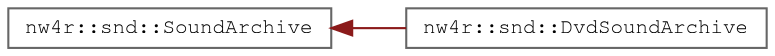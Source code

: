 digraph "Graphical Class Hierarchy"
{
 // LATEX_PDF_SIZE
  bgcolor="transparent";
  edge [fontname=FreeMono,fontsize=10,labelfontname=FreeMono,labelfontsize=10];
  node [fontname=FreeMono,fontsize=10,shape=box,height=0.2,width=0.4];
  rankdir="LR";
  Node0 [label="nw4r::snd::SoundArchive",height=0.2,width=0.4,color="grey40", fillcolor="white", style="filled",URL="$classnw4r_1_1snd_1_1_sound_archive.html",tooltip=" "];
  Node0 -> Node1 [dir="back",color="firebrick4",style="solid"];
  Node1 [label="nw4r::snd::DvdSoundArchive",height=0.2,width=0.4,color="grey40", fillcolor="white", style="filled",URL="$classnw4r_1_1snd_1_1_dvd_sound_archive.html",tooltip=" "];
}
